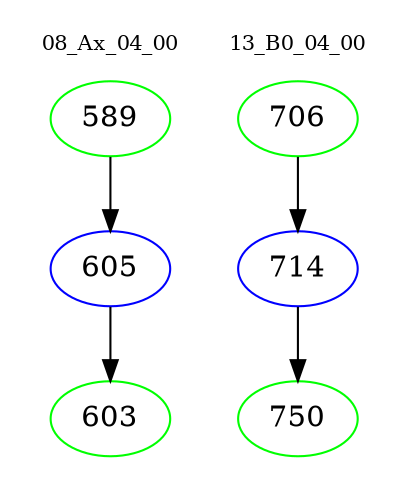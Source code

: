 digraph{
subgraph cluster_0 {
color = white
label = "08_Ax_04_00";
fontsize=10;
T0_589 [label="589", color="green"]
T0_589 -> T0_605 [color="black"]
T0_605 [label="605", color="blue"]
T0_605 -> T0_603 [color="black"]
T0_603 [label="603", color="green"]
}
subgraph cluster_1 {
color = white
label = "13_B0_04_00";
fontsize=10;
T1_706 [label="706", color="green"]
T1_706 -> T1_714 [color="black"]
T1_714 [label="714", color="blue"]
T1_714 -> T1_750 [color="black"]
T1_750 [label="750", color="green"]
}
}
